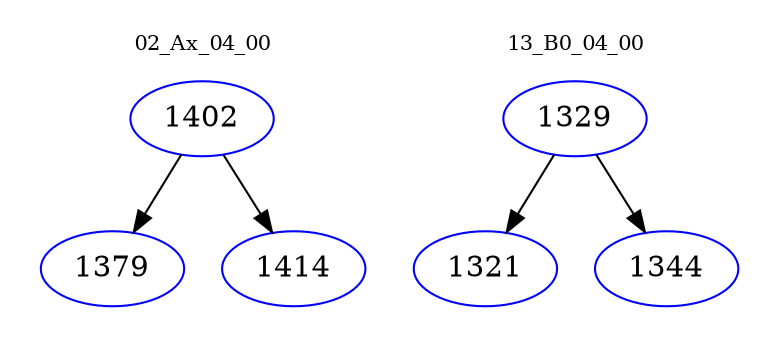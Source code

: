 digraph{
subgraph cluster_0 {
color = white
label = "02_Ax_04_00";
fontsize=10;
T0_1402 [label="1402", color="blue"]
T0_1402 -> T0_1379 [color="black"]
T0_1379 [label="1379", color="blue"]
T0_1402 -> T0_1414 [color="black"]
T0_1414 [label="1414", color="blue"]
}
subgraph cluster_1 {
color = white
label = "13_B0_04_00";
fontsize=10;
T1_1329 [label="1329", color="blue"]
T1_1329 -> T1_1321 [color="black"]
T1_1321 [label="1321", color="blue"]
T1_1329 -> T1_1344 [color="black"]
T1_1344 [label="1344", color="blue"]
}
}
